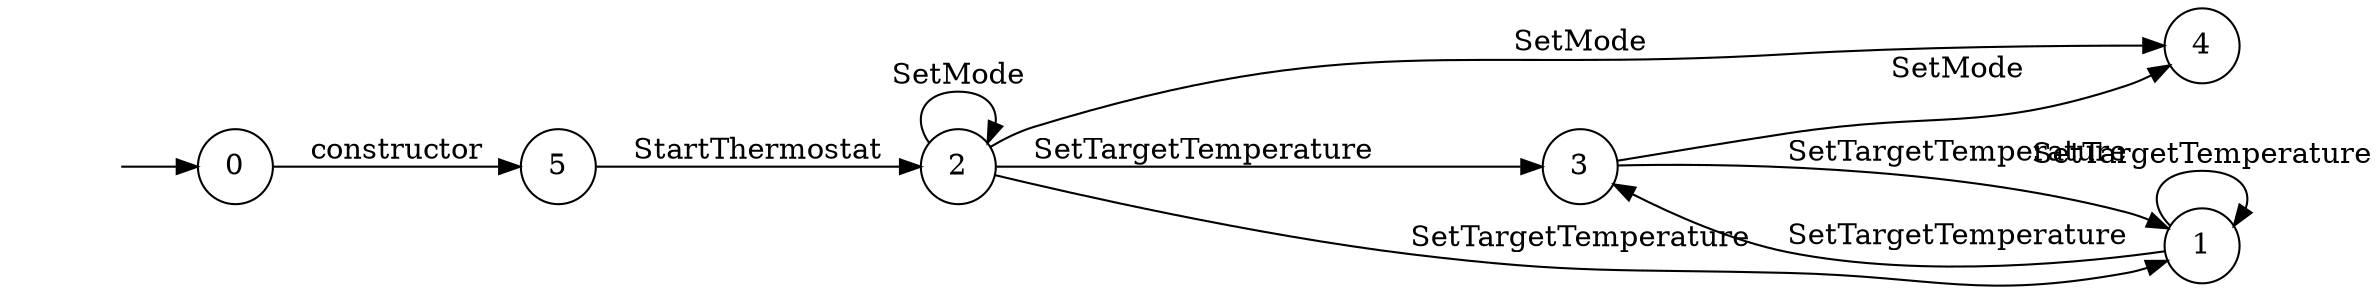 digraph "Dapp-Automata-data/fuzzer/testnetdata-model-rq1-fix/RoomThermostat/FSM-4" {
	graph [rankdir=LR]
	"" [label="" shape=plaintext]
	4 [label=4 shape=circle]
	5 [label=5 shape=circle]
	3 [label=3 shape=circle]
	0 [label=0 shape=circle]
	2 [label=2 shape=circle]
	1 [label=1 shape=circle]
	"" -> 0 [label=""]
	0 -> 5 [label=constructor]
	5 -> 2 [label=StartThermostat]
	2 -> 3 [label=SetTargetTemperature]
	2 -> 1 [label=SetTargetTemperature]
	2 -> 2 [label=SetMode]
	2 -> 4 [label=SetMode]
	3 -> 1 [label=SetTargetTemperature]
	3 -> 4 [label=SetMode]
	1 -> 3 [label=SetTargetTemperature]
	1 -> 1 [label=SetTargetTemperature]
}
